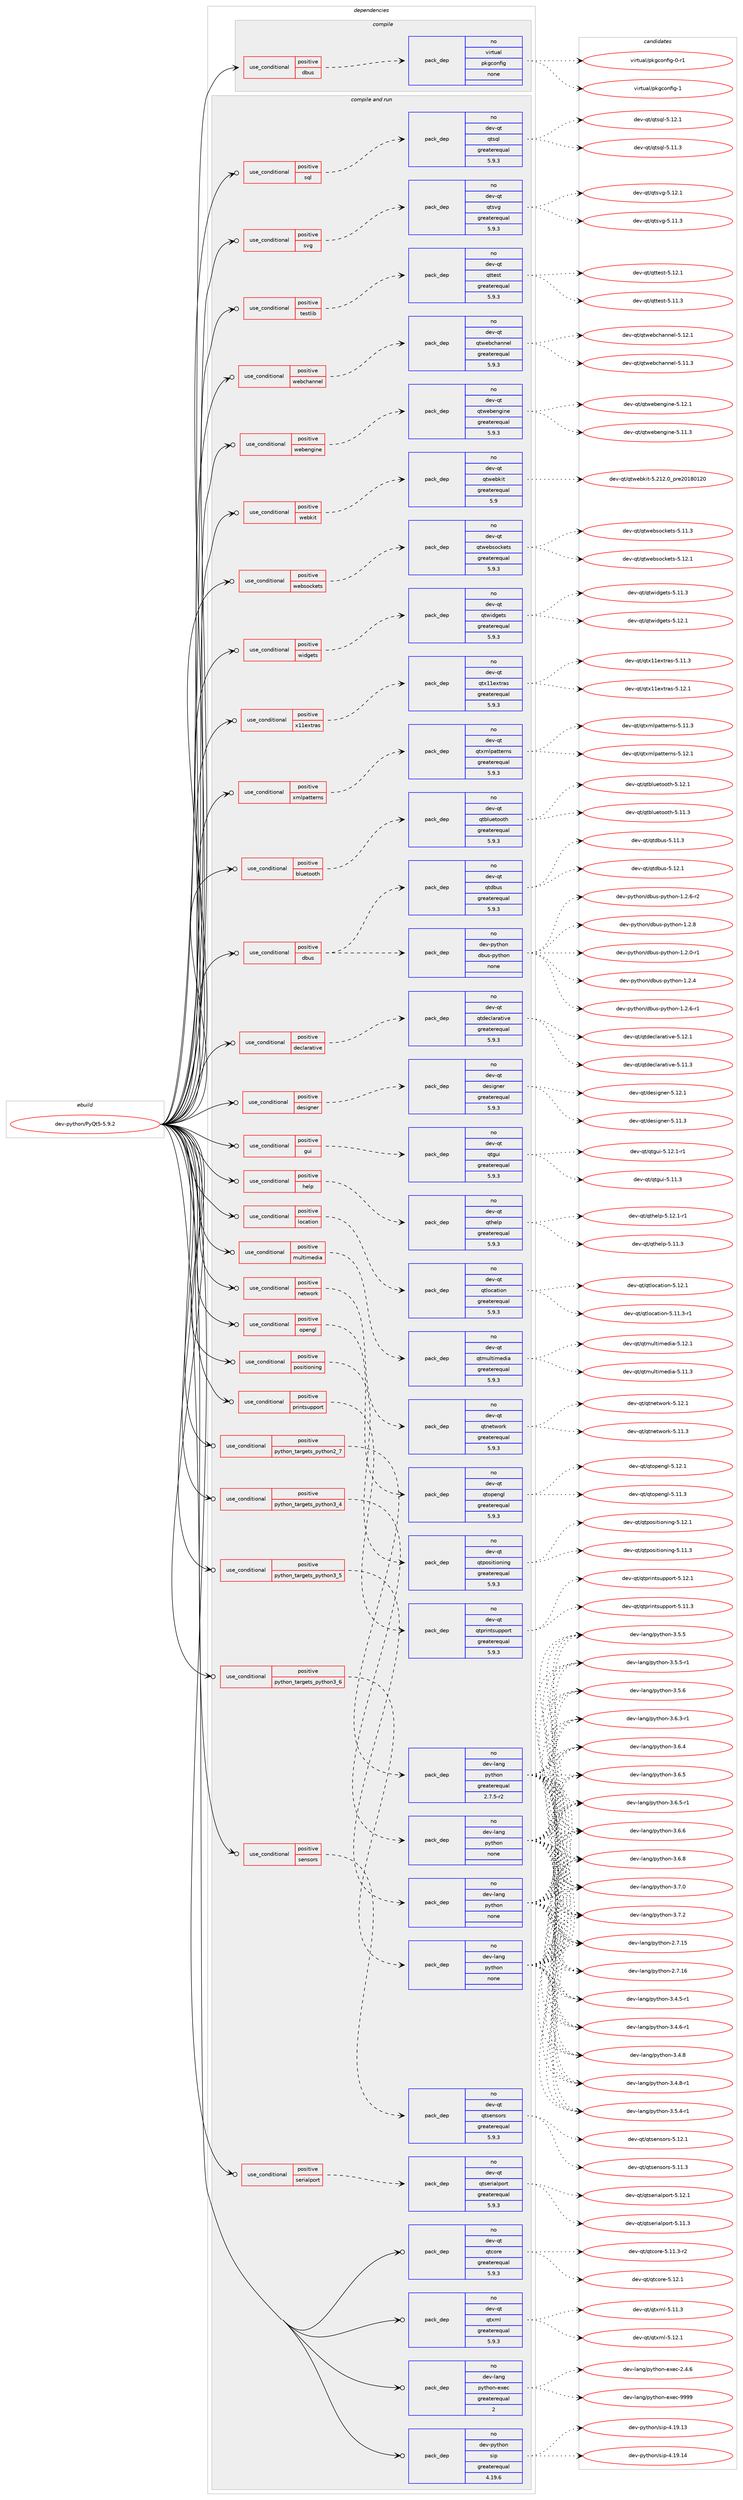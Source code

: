 digraph prolog {

# *************
# Graph options
# *************

newrank=true;
concentrate=true;
compound=true;
graph [rankdir=LR,fontname=Helvetica,fontsize=10,ranksep=1.5];#, ranksep=2.5, nodesep=0.2];
edge  [arrowhead=vee];
node  [fontname=Helvetica,fontsize=10];

# **********
# The ebuild
# **********

subgraph cluster_leftcol {
color=gray;
rank=same;
label=<<i>ebuild</i>>;
id [label="dev-python/PyQt5-5.9.2", color=red, width=4, href="../dev-python/PyQt5-5.9.2.svg"];
}

# ****************
# The dependencies
# ****************

subgraph cluster_midcol {
color=gray;
label=<<i>dependencies</i>>;
subgraph cluster_compile {
fillcolor="#eeeeee";
style=filled;
label=<<i>compile</i>>;
subgraph cond370451 {
dependency1397237 [label=<<TABLE BORDER="0" CELLBORDER="1" CELLSPACING="0" CELLPADDING="4"><TR><TD ROWSPAN="3" CELLPADDING="10">use_conditional</TD></TR><TR><TD>positive</TD></TR><TR><TD>dbus</TD></TR></TABLE>>, shape=none, color=red];
subgraph pack1003562 {
dependency1397238 [label=<<TABLE BORDER="0" CELLBORDER="1" CELLSPACING="0" CELLPADDING="4" WIDTH="220"><TR><TD ROWSPAN="6" CELLPADDING="30">pack_dep</TD></TR><TR><TD WIDTH="110">no</TD></TR><TR><TD>virtual</TD></TR><TR><TD>pkgconfig</TD></TR><TR><TD>none</TD></TR><TR><TD></TD></TR></TABLE>>, shape=none, color=blue];
}
dependency1397237:e -> dependency1397238:w [weight=20,style="dashed",arrowhead="vee"];
}
id:e -> dependency1397237:w [weight=20,style="solid",arrowhead="vee"];
}
subgraph cluster_compileandrun {
fillcolor="#eeeeee";
style=filled;
label=<<i>compile and run</i>>;
subgraph cond370452 {
dependency1397239 [label=<<TABLE BORDER="0" CELLBORDER="1" CELLSPACING="0" CELLPADDING="4"><TR><TD ROWSPAN="3" CELLPADDING="10">use_conditional</TD></TR><TR><TD>positive</TD></TR><TR><TD>bluetooth</TD></TR></TABLE>>, shape=none, color=red];
subgraph pack1003563 {
dependency1397240 [label=<<TABLE BORDER="0" CELLBORDER="1" CELLSPACING="0" CELLPADDING="4" WIDTH="220"><TR><TD ROWSPAN="6" CELLPADDING="30">pack_dep</TD></TR><TR><TD WIDTH="110">no</TD></TR><TR><TD>dev-qt</TD></TR><TR><TD>qtbluetooth</TD></TR><TR><TD>greaterequal</TD></TR><TR><TD>5.9.3</TD></TR></TABLE>>, shape=none, color=blue];
}
dependency1397239:e -> dependency1397240:w [weight=20,style="dashed",arrowhead="vee"];
}
id:e -> dependency1397239:w [weight=20,style="solid",arrowhead="odotvee"];
subgraph cond370453 {
dependency1397241 [label=<<TABLE BORDER="0" CELLBORDER="1" CELLSPACING="0" CELLPADDING="4"><TR><TD ROWSPAN="3" CELLPADDING="10">use_conditional</TD></TR><TR><TD>positive</TD></TR><TR><TD>dbus</TD></TR></TABLE>>, shape=none, color=red];
subgraph pack1003564 {
dependency1397242 [label=<<TABLE BORDER="0" CELLBORDER="1" CELLSPACING="0" CELLPADDING="4" WIDTH="220"><TR><TD ROWSPAN="6" CELLPADDING="30">pack_dep</TD></TR><TR><TD WIDTH="110">no</TD></TR><TR><TD>dev-python</TD></TR><TR><TD>dbus-python</TD></TR><TR><TD>none</TD></TR><TR><TD></TD></TR></TABLE>>, shape=none, color=blue];
}
dependency1397241:e -> dependency1397242:w [weight=20,style="dashed",arrowhead="vee"];
subgraph pack1003565 {
dependency1397243 [label=<<TABLE BORDER="0" CELLBORDER="1" CELLSPACING="0" CELLPADDING="4" WIDTH="220"><TR><TD ROWSPAN="6" CELLPADDING="30">pack_dep</TD></TR><TR><TD WIDTH="110">no</TD></TR><TR><TD>dev-qt</TD></TR><TR><TD>qtdbus</TD></TR><TR><TD>greaterequal</TD></TR><TR><TD>5.9.3</TD></TR></TABLE>>, shape=none, color=blue];
}
dependency1397241:e -> dependency1397243:w [weight=20,style="dashed",arrowhead="vee"];
}
id:e -> dependency1397241:w [weight=20,style="solid",arrowhead="odotvee"];
subgraph cond370454 {
dependency1397244 [label=<<TABLE BORDER="0" CELLBORDER="1" CELLSPACING="0" CELLPADDING="4"><TR><TD ROWSPAN="3" CELLPADDING="10">use_conditional</TD></TR><TR><TD>positive</TD></TR><TR><TD>declarative</TD></TR></TABLE>>, shape=none, color=red];
subgraph pack1003566 {
dependency1397245 [label=<<TABLE BORDER="0" CELLBORDER="1" CELLSPACING="0" CELLPADDING="4" WIDTH="220"><TR><TD ROWSPAN="6" CELLPADDING="30">pack_dep</TD></TR><TR><TD WIDTH="110">no</TD></TR><TR><TD>dev-qt</TD></TR><TR><TD>qtdeclarative</TD></TR><TR><TD>greaterequal</TD></TR><TR><TD>5.9.3</TD></TR></TABLE>>, shape=none, color=blue];
}
dependency1397244:e -> dependency1397245:w [weight=20,style="dashed",arrowhead="vee"];
}
id:e -> dependency1397244:w [weight=20,style="solid",arrowhead="odotvee"];
subgraph cond370455 {
dependency1397246 [label=<<TABLE BORDER="0" CELLBORDER="1" CELLSPACING="0" CELLPADDING="4"><TR><TD ROWSPAN="3" CELLPADDING="10">use_conditional</TD></TR><TR><TD>positive</TD></TR><TR><TD>designer</TD></TR></TABLE>>, shape=none, color=red];
subgraph pack1003567 {
dependency1397247 [label=<<TABLE BORDER="0" CELLBORDER="1" CELLSPACING="0" CELLPADDING="4" WIDTH="220"><TR><TD ROWSPAN="6" CELLPADDING="30">pack_dep</TD></TR><TR><TD WIDTH="110">no</TD></TR><TR><TD>dev-qt</TD></TR><TR><TD>designer</TD></TR><TR><TD>greaterequal</TD></TR><TR><TD>5.9.3</TD></TR></TABLE>>, shape=none, color=blue];
}
dependency1397246:e -> dependency1397247:w [weight=20,style="dashed",arrowhead="vee"];
}
id:e -> dependency1397246:w [weight=20,style="solid",arrowhead="odotvee"];
subgraph cond370456 {
dependency1397248 [label=<<TABLE BORDER="0" CELLBORDER="1" CELLSPACING="0" CELLPADDING="4"><TR><TD ROWSPAN="3" CELLPADDING="10">use_conditional</TD></TR><TR><TD>positive</TD></TR><TR><TD>gui</TD></TR></TABLE>>, shape=none, color=red];
subgraph pack1003568 {
dependency1397249 [label=<<TABLE BORDER="0" CELLBORDER="1" CELLSPACING="0" CELLPADDING="4" WIDTH="220"><TR><TD ROWSPAN="6" CELLPADDING="30">pack_dep</TD></TR><TR><TD WIDTH="110">no</TD></TR><TR><TD>dev-qt</TD></TR><TR><TD>qtgui</TD></TR><TR><TD>greaterequal</TD></TR><TR><TD>5.9.3</TD></TR></TABLE>>, shape=none, color=blue];
}
dependency1397248:e -> dependency1397249:w [weight=20,style="dashed",arrowhead="vee"];
}
id:e -> dependency1397248:w [weight=20,style="solid",arrowhead="odotvee"];
subgraph cond370457 {
dependency1397250 [label=<<TABLE BORDER="0" CELLBORDER="1" CELLSPACING="0" CELLPADDING="4"><TR><TD ROWSPAN="3" CELLPADDING="10">use_conditional</TD></TR><TR><TD>positive</TD></TR><TR><TD>help</TD></TR></TABLE>>, shape=none, color=red];
subgraph pack1003569 {
dependency1397251 [label=<<TABLE BORDER="0" CELLBORDER="1" CELLSPACING="0" CELLPADDING="4" WIDTH="220"><TR><TD ROWSPAN="6" CELLPADDING="30">pack_dep</TD></TR><TR><TD WIDTH="110">no</TD></TR><TR><TD>dev-qt</TD></TR><TR><TD>qthelp</TD></TR><TR><TD>greaterequal</TD></TR><TR><TD>5.9.3</TD></TR></TABLE>>, shape=none, color=blue];
}
dependency1397250:e -> dependency1397251:w [weight=20,style="dashed",arrowhead="vee"];
}
id:e -> dependency1397250:w [weight=20,style="solid",arrowhead="odotvee"];
subgraph cond370458 {
dependency1397252 [label=<<TABLE BORDER="0" CELLBORDER="1" CELLSPACING="0" CELLPADDING="4"><TR><TD ROWSPAN="3" CELLPADDING="10">use_conditional</TD></TR><TR><TD>positive</TD></TR><TR><TD>location</TD></TR></TABLE>>, shape=none, color=red];
subgraph pack1003570 {
dependency1397253 [label=<<TABLE BORDER="0" CELLBORDER="1" CELLSPACING="0" CELLPADDING="4" WIDTH="220"><TR><TD ROWSPAN="6" CELLPADDING="30">pack_dep</TD></TR><TR><TD WIDTH="110">no</TD></TR><TR><TD>dev-qt</TD></TR><TR><TD>qtlocation</TD></TR><TR><TD>greaterequal</TD></TR><TR><TD>5.9.3</TD></TR></TABLE>>, shape=none, color=blue];
}
dependency1397252:e -> dependency1397253:w [weight=20,style="dashed",arrowhead="vee"];
}
id:e -> dependency1397252:w [weight=20,style="solid",arrowhead="odotvee"];
subgraph cond370459 {
dependency1397254 [label=<<TABLE BORDER="0" CELLBORDER="1" CELLSPACING="0" CELLPADDING="4"><TR><TD ROWSPAN="3" CELLPADDING="10">use_conditional</TD></TR><TR><TD>positive</TD></TR><TR><TD>multimedia</TD></TR></TABLE>>, shape=none, color=red];
subgraph pack1003571 {
dependency1397255 [label=<<TABLE BORDER="0" CELLBORDER="1" CELLSPACING="0" CELLPADDING="4" WIDTH="220"><TR><TD ROWSPAN="6" CELLPADDING="30">pack_dep</TD></TR><TR><TD WIDTH="110">no</TD></TR><TR><TD>dev-qt</TD></TR><TR><TD>qtmultimedia</TD></TR><TR><TD>greaterequal</TD></TR><TR><TD>5.9.3</TD></TR></TABLE>>, shape=none, color=blue];
}
dependency1397254:e -> dependency1397255:w [weight=20,style="dashed",arrowhead="vee"];
}
id:e -> dependency1397254:w [weight=20,style="solid",arrowhead="odotvee"];
subgraph cond370460 {
dependency1397256 [label=<<TABLE BORDER="0" CELLBORDER="1" CELLSPACING="0" CELLPADDING="4"><TR><TD ROWSPAN="3" CELLPADDING="10">use_conditional</TD></TR><TR><TD>positive</TD></TR><TR><TD>network</TD></TR></TABLE>>, shape=none, color=red];
subgraph pack1003572 {
dependency1397257 [label=<<TABLE BORDER="0" CELLBORDER="1" CELLSPACING="0" CELLPADDING="4" WIDTH="220"><TR><TD ROWSPAN="6" CELLPADDING="30">pack_dep</TD></TR><TR><TD WIDTH="110">no</TD></TR><TR><TD>dev-qt</TD></TR><TR><TD>qtnetwork</TD></TR><TR><TD>greaterequal</TD></TR><TR><TD>5.9.3</TD></TR></TABLE>>, shape=none, color=blue];
}
dependency1397256:e -> dependency1397257:w [weight=20,style="dashed",arrowhead="vee"];
}
id:e -> dependency1397256:w [weight=20,style="solid",arrowhead="odotvee"];
subgraph cond370461 {
dependency1397258 [label=<<TABLE BORDER="0" CELLBORDER="1" CELLSPACING="0" CELLPADDING="4"><TR><TD ROWSPAN="3" CELLPADDING="10">use_conditional</TD></TR><TR><TD>positive</TD></TR><TR><TD>opengl</TD></TR></TABLE>>, shape=none, color=red];
subgraph pack1003573 {
dependency1397259 [label=<<TABLE BORDER="0" CELLBORDER="1" CELLSPACING="0" CELLPADDING="4" WIDTH="220"><TR><TD ROWSPAN="6" CELLPADDING="30">pack_dep</TD></TR><TR><TD WIDTH="110">no</TD></TR><TR><TD>dev-qt</TD></TR><TR><TD>qtopengl</TD></TR><TR><TD>greaterequal</TD></TR><TR><TD>5.9.3</TD></TR></TABLE>>, shape=none, color=blue];
}
dependency1397258:e -> dependency1397259:w [weight=20,style="dashed",arrowhead="vee"];
}
id:e -> dependency1397258:w [weight=20,style="solid",arrowhead="odotvee"];
subgraph cond370462 {
dependency1397260 [label=<<TABLE BORDER="0" CELLBORDER="1" CELLSPACING="0" CELLPADDING="4"><TR><TD ROWSPAN="3" CELLPADDING="10">use_conditional</TD></TR><TR><TD>positive</TD></TR><TR><TD>positioning</TD></TR></TABLE>>, shape=none, color=red];
subgraph pack1003574 {
dependency1397261 [label=<<TABLE BORDER="0" CELLBORDER="1" CELLSPACING="0" CELLPADDING="4" WIDTH="220"><TR><TD ROWSPAN="6" CELLPADDING="30">pack_dep</TD></TR><TR><TD WIDTH="110">no</TD></TR><TR><TD>dev-qt</TD></TR><TR><TD>qtpositioning</TD></TR><TR><TD>greaterequal</TD></TR><TR><TD>5.9.3</TD></TR></TABLE>>, shape=none, color=blue];
}
dependency1397260:e -> dependency1397261:w [weight=20,style="dashed",arrowhead="vee"];
}
id:e -> dependency1397260:w [weight=20,style="solid",arrowhead="odotvee"];
subgraph cond370463 {
dependency1397262 [label=<<TABLE BORDER="0" CELLBORDER="1" CELLSPACING="0" CELLPADDING="4"><TR><TD ROWSPAN="3" CELLPADDING="10">use_conditional</TD></TR><TR><TD>positive</TD></TR><TR><TD>printsupport</TD></TR></TABLE>>, shape=none, color=red];
subgraph pack1003575 {
dependency1397263 [label=<<TABLE BORDER="0" CELLBORDER="1" CELLSPACING="0" CELLPADDING="4" WIDTH="220"><TR><TD ROWSPAN="6" CELLPADDING="30">pack_dep</TD></TR><TR><TD WIDTH="110">no</TD></TR><TR><TD>dev-qt</TD></TR><TR><TD>qtprintsupport</TD></TR><TR><TD>greaterequal</TD></TR><TR><TD>5.9.3</TD></TR></TABLE>>, shape=none, color=blue];
}
dependency1397262:e -> dependency1397263:w [weight=20,style="dashed",arrowhead="vee"];
}
id:e -> dependency1397262:w [weight=20,style="solid",arrowhead="odotvee"];
subgraph cond370464 {
dependency1397264 [label=<<TABLE BORDER="0" CELLBORDER="1" CELLSPACING="0" CELLPADDING="4"><TR><TD ROWSPAN="3" CELLPADDING="10">use_conditional</TD></TR><TR><TD>positive</TD></TR><TR><TD>python_targets_python2_7</TD></TR></TABLE>>, shape=none, color=red];
subgraph pack1003576 {
dependency1397265 [label=<<TABLE BORDER="0" CELLBORDER="1" CELLSPACING="0" CELLPADDING="4" WIDTH="220"><TR><TD ROWSPAN="6" CELLPADDING="30">pack_dep</TD></TR><TR><TD WIDTH="110">no</TD></TR><TR><TD>dev-lang</TD></TR><TR><TD>python</TD></TR><TR><TD>greaterequal</TD></TR><TR><TD>2.7.5-r2</TD></TR></TABLE>>, shape=none, color=blue];
}
dependency1397264:e -> dependency1397265:w [weight=20,style="dashed",arrowhead="vee"];
}
id:e -> dependency1397264:w [weight=20,style="solid",arrowhead="odotvee"];
subgraph cond370465 {
dependency1397266 [label=<<TABLE BORDER="0" CELLBORDER="1" CELLSPACING="0" CELLPADDING="4"><TR><TD ROWSPAN="3" CELLPADDING="10">use_conditional</TD></TR><TR><TD>positive</TD></TR><TR><TD>python_targets_python3_4</TD></TR></TABLE>>, shape=none, color=red];
subgraph pack1003577 {
dependency1397267 [label=<<TABLE BORDER="0" CELLBORDER="1" CELLSPACING="0" CELLPADDING="4" WIDTH="220"><TR><TD ROWSPAN="6" CELLPADDING="30">pack_dep</TD></TR><TR><TD WIDTH="110">no</TD></TR><TR><TD>dev-lang</TD></TR><TR><TD>python</TD></TR><TR><TD>none</TD></TR><TR><TD></TD></TR></TABLE>>, shape=none, color=blue];
}
dependency1397266:e -> dependency1397267:w [weight=20,style="dashed",arrowhead="vee"];
}
id:e -> dependency1397266:w [weight=20,style="solid",arrowhead="odotvee"];
subgraph cond370466 {
dependency1397268 [label=<<TABLE BORDER="0" CELLBORDER="1" CELLSPACING="0" CELLPADDING="4"><TR><TD ROWSPAN="3" CELLPADDING="10">use_conditional</TD></TR><TR><TD>positive</TD></TR><TR><TD>python_targets_python3_5</TD></TR></TABLE>>, shape=none, color=red];
subgraph pack1003578 {
dependency1397269 [label=<<TABLE BORDER="0" CELLBORDER="1" CELLSPACING="0" CELLPADDING="4" WIDTH="220"><TR><TD ROWSPAN="6" CELLPADDING="30">pack_dep</TD></TR><TR><TD WIDTH="110">no</TD></TR><TR><TD>dev-lang</TD></TR><TR><TD>python</TD></TR><TR><TD>none</TD></TR><TR><TD></TD></TR></TABLE>>, shape=none, color=blue];
}
dependency1397268:e -> dependency1397269:w [weight=20,style="dashed",arrowhead="vee"];
}
id:e -> dependency1397268:w [weight=20,style="solid",arrowhead="odotvee"];
subgraph cond370467 {
dependency1397270 [label=<<TABLE BORDER="0" CELLBORDER="1" CELLSPACING="0" CELLPADDING="4"><TR><TD ROWSPAN="3" CELLPADDING="10">use_conditional</TD></TR><TR><TD>positive</TD></TR><TR><TD>python_targets_python3_6</TD></TR></TABLE>>, shape=none, color=red];
subgraph pack1003579 {
dependency1397271 [label=<<TABLE BORDER="0" CELLBORDER="1" CELLSPACING="0" CELLPADDING="4" WIDTH="220"><TR><TD ROWSPAN="6" CELLPADDING="30">pack_dep</TD></TR><TR><TD WIDTH="110">no</TD></TR><TR><TD>dev-lang</TD></TR><TR><TD>python</TD></TR><TR><TD>none</TD></TR><TR><TD></TD></TR></TABLE>>, shape=none, color=blue];
}
dependency1397270:e -> dependency1397271:w [weight=20,style="dashed",arrowhead="vee"];
}
id:e -> dependency1397270:w [weight=20,style="solid",arrowhead="odotvee"];
subgraph cond370468 {
dependency1397272 [label=<<TABLE BORDER="0" CELLBORDER="1" CELLSPACING="0" CELLPADDING="4"><TR><TD ROWSPAN="3" CELLPADDING="10">use_conditional</TD></TR><TR><TD>positive</TD></TR><TR><TD>sensors</TD></TR></TABLE>>, shape=none, color=red];
subgraph pack1003580 {
dependency1397273 [label=<<TABLE BORDER="0" CELLBORDER="1" CELLSPACING="0" CELLPADDING="4" WIDTH="220"><TR><TD ROWSPAN="6" CELLPADDING="30">pack_dep</TD></TR><TR><TD WIDTH="110">no</TD></TR><TR><TD>dev-qt</TD></TR><TR><TD>qtsensors</TD></TR><TR><TD>greaterequal</TD></TR><TR><TD>5.9.3</TD></TR></TABLE>>, shape=none, color=blue];
}
dependency1397272:e -> dependency1397273:w [weight=20,style="dashed",arrowhead="vee"];
}
id:e -> dependency1397272:w [weight=20,style="solid",arrowhead="odotvee"];
subgraph cond370469 {
dependency1397274 [label=<<TABLE BORDER="0" CELLBORDER="1" CELLSPACING="0" CELLPADDING="4"><TR><TD ROWSPAN="3" CELLPADDING="10">use_conditional</TD></TR><TR><TD>positive</TD></TR><TR><TD>serialport</TD></TR></TABLE>>, shape=none, color=red];
subgraph pack1003581 {
dependency1397275 [label=<<TABLE BORDER="0" CELLBORDER="1" CELLSPACING="0" CELLPADDING="4" WIDTH="220"><TR><TD ROWSPAN="6" CELLPADDING="30">pack_dep</TD></TR><TR><TD WIDTH="110">no</TD></TR><TR><TD>dev-qt</TD></TR><TR><TD>qtserialport</TD></TR><TR><TD>greaterequal</TD></TR><TR><TD>5.9.3</TD></TR></TABLE>>, shape=none, color=blue];
}
dependency1397274:e -> dependency1397275:w [weight=20,style="dashed",arrowhead="vee"];
}
id:e -> dependency1397274:w [weight=20,style="solid",arrowhead="odotvee"];
subgraph cond370470 {
dependency1397276 [label=<<TABLE BORDER="0" CELLBORDER="1" CELLSPACING="0" CELLPADDING="4"><TR><TD ROWSPAN="3" CELLPADDING="10">use_conditional</TD></TR><TR><TD>positive</TD></TR><TR><TD>sql</TD></TR></TABLE>>, shape=none, color=red];
subgraph pack1003582 {
dependency1397277 [label=<<TABLE BORDER="0" CELLBORDER="1" CELLSPACING="0" CELLPADDING="4" WIDTH="220"><TR><TD ROWSPAN="6" CELLPADDING="30">pack_dep</TD></TR><TR><TD WIDTH="110">no</TD></TR><TR><TD>dev-qt</TD></TR><TR><TD>qtsql</TD></TR><TR><TD>greaterequal</TD></TR><TR><TD>5.9.3</TD></TR></TABLE>>, shape=none, color=blue];
}
dependency1397276:e -> dependency1397277:w [weight=20,style="dashed",arrowhead="vee"];
}
id:e -> dependency1397276:w [weight=20,style="solid",arrowhead="odotvee"];
subgraph cond370471 {
dependency1397278 [label=<<TABLE BORDER="0" CELLBORDER="1" CELLSPACING="0" CELLPADDING="4"><TR><TD ROWSPAN="3" CELLPADDING="10">use_conditional</TD></TR><TR><TD>positive</TD></TR><TR><TD>svg</TD></TR></TABLE>>, shape=none, color=red];
subgraph pack1003583 {
dependency1397279 [label=<<TABLE BORDER="0" CELLBORDER="1" CELLSPACING="0" CELLPADDING="4" WIDTH="220"><TR><TD ROWSPAN="6" CELLPADDING="30">pack_dep</TD></TR><TR><TD WIDTH="110">no</TD></TR><TR><TD>dev-qt</TD></TR><TR><TD>qtsvg</TD></TR><TR><TD>greaterequal</TD></TR><TR><TD>5.9.3</TD></TR></TABLE>>, shape=none, color=blue];
}
dependency1397278:e -> dependency1397279:w [weight=20,style="dashed",arrowhead="vee"];
}
id:e -> dependency1397278:w [weight=20,style="solid",arrowhead="odotvee"];
subgraph cond370472 {
dependency1397280 [label=<<TABLE BORDER="0" CELLBORDER="1" CELLSPACING="0" CELLPADDING="4"><TR><TD ROWSPAN="3" CELLPADDING="10">use_conditional</TD></TR><TR><TD>positive</TD></TR><TR><TD>testlib</TD></TR></TABLE>>, shape=none, color=red];
subgraph pack1003584 {
dependency1397281 [label=<<TABLE BORDER="0" CELLBORDER="1" CELLSPACING="0" CELLPADDING="4" WIDTH="220"><TR><TD ROWSPAN="6" CELLPADDING="30">pack_dep</TD></TR><TR><TD WIDTH="110">no</TD></TR><TR><TD>dev-qt</TD></TR><TR><TD>qttest</TD></TR><TR><TD>greaterequal</TD></TR><TR><TD>5.9.3</TD></TR></TABLE>>, shape=none, color=blue];
}
dependency1397280:e -> dependency1397281:w [weight=20,style="dashed",arrowhead="vee"];
}
id:e -> dependency1397280:w [weight=20,style="solid",arrowhead="odotvee"];
subgraph cond370473 {
dependency1397282 [label=<<TABLE BORDER="0" CELLBORDER="1" CELLSPACING="0" CELLPADDING="4"><TR><TD ROWSPAN="3" CELLPADDING="10">use_conditional</TD></TR><TR><TD>positive</TD></TR><TR><TD>webchannel</TD></TR></TABLE>>, shape=none, color=red];
subgraph pack1003585 {
dependency1397283 [label=<<TABLE BORDER="0" CELLBORDER="1" CELLSPACING="0" CELLPADDING="4" WIDTH="220"><TR><TD ROWSPAN="6" CELLPADDING="30">pack_dep</TD></TR><TR><TD WIDTH="110">no</TD></TR><TR><TD>dev-qt</TD></TR><TR><TD>qtwebchannel</TD></TR><TR><TD>greaterequal</TD></TR><TR><TD>5.9.3</TD></TR></TABLE>>, shape=none, color=blue];
}
dependency1397282:e -> dependency1397283:w [weight=20,style="dashed",arrowhead="vee"];
}
id:e -> dependency1397282:w [weight=20,style="solid",arrowhead="odotvee"];
subgraph cond370474 {
dependency1397284 [label=<<TABLE BORDER="0" CELLBORDER="1" CELLSPACING="0" CELLPADDING="4"><TR><TD ROWSPAN="3" CELLPADDING="10">use_conditional</TD></TR><TR><TD>positive</TD></TR><TR><TD>webengine</TD></TR></TABLE>>, shape=none, color=red];
subgraph pack1003586 {
dependency1397285 [label=<<TABLE BORDER="0" CELLBORDER="1" CELLSPACING="0" CELLPADDING="4" WIDTH="220"><TR><TD ROWSPAN="6" CELLPADDING="30">pack_dep</TD></TR><TR><TD WIDTH="110">no</TD></TR><TR><TD>dev-qt</TD></TR><TR><TD>qtwebengine</TD></TR><TR><TD>greaterequal</TD></TR><TR><TD>5.9.3</TD></TR></TABLE>>, shape=none, color=blue];
}
dependency1397284:e -> dependency1397285:w [weight=20,style="dashed",arrowhead="vee"];
}
id:e -> dependency1397284:w [weight=20,style="solid",arrowhead="odotvee"];
subgraph cond370475 {
dependency1397286 [label=<<TABLE BORDER="0" CELLBORDER="1" CELLSPACING="0" CELLPADDING="4"><TR><TD ROWSPAN="3" CELLPADDING="10">use_conditional</TD></TR><TR><TD>positive</TD></TR><TR><TD>webkit</TD></TR></TABLE>>, shape=none, color=red];
subgraph pack1003587 {
dependency1397287 [label=<<TABLE BORDER="0" CELLBORDER="1" CELLSPACING="0" CELLPADDING="4" WIDTH="220"><TR><TD ROWSPAN="6" CELLPADDING="30">pack_dep</TD></TR><TR><TD WIDTH="110">no</TD></TR><TR><TD>dev-qt</TD></TR><TR><TD>qtwebkit</TD></TR><TR><TD>greaterequal</TD></TR><TR><TD>5.9</TD></TR></TABLE>>, shape=none, color=blue];
}
dependency1397286:e -> dependency1397287:w [weight=20,style="dashed",arrowhead="vee"];
}
id:e -> dependency1397286:w [weight=20,style="solid",arrowhead="odotvee"];
subgraph cond370476 {
dependency1397288 [label=<<TABLE BORDER="0" CELLBORDER="1" CELLSPACING="0" CELLPADDING="4"><TR><TD ROWSPAN="3" CELLPADDING="10">use_conditional</TD></TR><TR><TD>positive</TD></TR><TR><TD>websockets</TD></TR></TABLE>>, shape=none, color=red];
subgraph pack1003588 {
dependency1397289 [label=<<TABLE BORDER="0" CELLBORDER="1" CELLSPACING="0" CELLPADDING="4" WIDTH="220"><TR><TD ROWSPAN="6" CELLPADDING="30">pack_dep</TD></TR><TR><TD WIDTH="110">no</TD></TR><TR><TD>dev-qt</TD></TR><TR><TD>qtwebsockets</TD></TR><TR><TD>greaterequal</TD></TR><TR><TD>5.9.3</TD></TR></TABLE>>, shape=none, color=blue];
}
dependency1397288:e -> dependency1397289:w [weight=20,style="dashed",arrowhead="vee"];
}
id:e -> dependency1397288:w [weight=20,style="solid",arrowhead="odotvee"];
subgraph cond370477 {
dependency1397290 [label=<<TABLE BORDER="0" CELLBORDER="1" CELLSPACING="0" CELLPADDING="4"><TR><TD ROWSPAN="3" CELLPADDING="10">use_conditional</TD></TR><TR><TD>positive</TD></TR><TR><TD>widgets</TD></TR></TABLE>>, shape=none, color=red];
subgraph pack1003589 {
dependency1397291 [label=<<TABLE BORDER="0" CELLBORDER="1" CELLSPACING="0" CELLPADDING="4" WIDTH="220"><TR><TD ROWSPAN="6" CELLPADDING="30">pack_dep</TD></TR><TR><TD WIDTH="110">no</TD></TR><TR><TD>dev-qt</TD></TR><TR><TD>qtwidgets</TD></TR><TR><TD>greaterequal</TD></TR><TR><TD>5.9.3</TD></TR></TABLE>>, shape=none, color=blue];
}
dependency1397290:e -> dependency1397291:w [weight=20,style="dashed",arrowhead="vee"];
}
id:e -> dependency1397290:w [weight=20,style="solid",arrowhead="odotvee"];
subgraph cond370478 {
dependency1397292 [label=<<TABLE BORDER="0" CELLBORDER="1" CELLSPACING="0" CELLPADDING="4"><TR><TD ROWSPAN="3" CELLPADDING="10">use_conditional</TD></TR><TR><TD>positive</TD></TR><TR><TD>x11extras</TD></TR></TABLE>>, shape=none, color=red];
subgraph pack1003590 {
dependency1397293 [label=<<TABLE BORDER="0" CELLBORDER="1" CELLSPACING="0" CELLPADDING="4" WIDTH="220"><TR><TD ROWSPAN="6" CELLPADDING="30">pack_dep</TD></TR><TR><TD WIDTH="110">no</TD></TR><TR><TD>dev-qt</TD></TR><TR><TD>qtx11extras</TD></TR><TR><TD>greaterequal</TD></TR><TR><TD>5.9.3</TD></TR></TABLE>>, shape=none, color=blue];
}
dependency1397292:e -> dependency1397293:w [weight=20,style="dashed",arrowhead="vee"];
}
id:e -> dependency1397292:w [weight=20,style="solid",arrowhead="odotvee"];
subgraph cond370479 {
dependency1397294 [label=<<TABLE BORDER="0" CELLBORDER="1" CELLSPACING="0" CELLPADDING="4"><TR><TD ROWSPAN="3" CELLPADDING="10">use_conditional</TD></TR><TR><TD>positive</TD></TR><TR><TD>xmlpatterns</TD></TR></TABLE>>, shape=none, color=red];
subgraph pack1003591 {
dependency1397295 [label=<<TABLE BORDER="0" CELLBORDER="1" CELLSPACING="0" CELLPADDING="4" WIDTH="220"><TR><TD ROWSPAN="6" CELLPADDING="30">pack_dep</TD></TR><TR><TD WIDTH="110">no</TD></TR><TR><TD>dev-qt</TD></TR><TR><TD>qtxmlpatterns</TD></TR><TR><TD>greaterequal</TD></TR><TR><TD>5.9.3</TD></TR></TABLE>>, shape=none, color=blue];
}
dependency1397294:e -> dependency1397295:w [weight=20,style="dashed",arrowhead="vee"];
}
id:e -> dependency1397294:w [weight=20,style="solid",arrowhead="odotvee"];
subgraph pack1003592 {
dependency1397296 [label=<<TABLE BORDER="0" CELLBORDER="1" CELLSPACING="0" CELLPADDING="4" WIDTH="220"><TR><TD ROWSPAN="6" CELLPADDING="30">pack_dep</TD></TR><TR><TD WIDTH="110">no</TD></TR><TR><TD>dev-lang</TD></TR><TR><TD>python-exec</TD></TR><TR><TD>greaterequal</TD></TR><TR><TD>2</TD></TR></TABLE>>, shape=none, color=blue];
}
id:e -> dependency1397296:w [weight=20,style="solid",arrowhead="odotvee"];
subgraph pack1003593 {
dependency1397297 [label=<<TABLE BORDER="0" CELLBORDER="1" CELLSPACING="0" CELLPADDING="4" WIDTH="220"><TR><TD ROWSPAN="6" CELLPADDING="30">pack_dep</TD></TR><TR><TD WIDTH="110">no</TD></TR><TR><TD>dev-python</TD></TR><TR><TD>sip</TD></TR><TR><TD>greaterequal</TD></TR><TR><TD>4.19.6</TD></TR></TABLE>>, shape=none, color=blue];
}
id:e -> dependency1397297:w [weight=20,style="solid",arrowhead="odotvee"];
subgraph pack1003594 {
dependency1397298 [label=<<TABLE BORDER="0" CELLBORDER="1" CELLSPACING="0" CELLPADDING="4" WIDTH="220"><TR><TD ROWSPAN="6" CELLPADDING="30">pack_dep</TD></TR><TR><TD WIDTH="110">no</TD></TR><TR><TD>dev-qt</TD></TR><TR><TD>qtcore</TD></TR><TR><TD>greaterequal</TD></TR><TR><TD>5.9.3</TD></TR></TABLE>>, shape=none, color=blue];
}
id:e -> dependency1397298:w [weight=20,style="solid",arrowhead="odotvee"];
subgraph pack1003595 {
dependency1397299 [label=<<TABLE BORDER="0" CELLBORDER="1" CELLSPACING="0" CELLPADDING="4" WIDTH="220"><TR><TD ROWSPAN="6" CELLPADDING="30">pack_dep</TD></TR><TR><TD WIDTH="110">no</TD></TR><TR><TD>dev-qt</TD></TR><TR><TD>qtxml</TD></TR><TR><TD>greaterequal</TD></TR><TR><TD>5.9.3</TD></TR></TABLE>>, shape=none, color=blue];
}
id:e -> dependency1397299:w [weight=20,style="solid",arrowhead="odotvee"];
}
subgraph cluster_run {
fillcolor="#eeeeee";
style=filled;
label=<<i>run</i>>;
}
}

# **************
# The candidates
# **************

subgraph cluster_choices {
rank=same;
color=gray;
label=<<i>candidates</i>>;

subgraph choice1003562 {
color=black;
nodesep=1;
choice11810511411611797108471121071039911111010210510345484511449 [label="virtual/pkgconfig-0-r1", color=red, width=4,href="../virtual/pkgconfig-0-r1.svg"];
choice1181051141161179710847112107103991111101021051034549 [label="virtual/pkgconfig-1", color=red, width=4,href="../virtual/pkgconfig-1.svg"];
dependency1397238:e -> choice11810511411611797108471121071039911111010210510345484511449:w [style=dotted,weight="100"];
dependency1397238:e -> choice1181051141161179710847112107103991111101021051034549:w [style=dotted,weight="100"];
}
subgraph choice1003563 {
color=black;
nodesep=1;
choice10010111845113116471131169810811710111611111111610445534649494651 [label="dev-qt/qtbluetooth-5.11.3", color=red, width=4,href="../dev-qt/qtbluetooth-5.11.3.svg"];
choice10010111845113116471131169810811710111611111111610445534649504649 [label="dev-qt/qtbluetooth-5.12.1", color=red, width=4,href="../dev-qt/qtbluetooth-5.12.1.svg"];
dependency1397240:e -> choice10010111845113116471131169810811710111611111111610445534649494651:w [style=dotted,weight="100"];
dependency1397240:e -> choice10010111845113116471131169810811710111611111111610445534649504649:w [style=dotted,weight="100"];
}
subgraph choice1003564 {
color=black;
nodesep=1;
choice100101118451121211161041111104710098117115451121211161041111104549465046484511449 [label="dev-python/dbus-python-1.2.0-r1", color=red, width=4,href="../dev-python/dbus-python-1.2.0-r1.svg"];
choice10010111845112121116104111110471009811711545112121116104111110454946504652 [label="dev-python/dbus-python-1.2.4", color=red, width=4,href="../dev-python/dbus-python-1.2.4.svg"];
choice100101118451121211161041111104710098117115451121211161041111104549465046544511449 [label="dev-python/dbus-python-1.2.6-r1", color=red, width=4,href="../dev-python/dbus-python-1.2.6-r1.svg"];
choice100101118451121211161041111104710098117115451121211161041111104549465046544511450 [label="dev-python/dbus-python-1.2.6-r2", color=red, width=4,href="../dev-python/dbus-python-1.2.6-r2.svg"];
choice10010111845112121116104111110471009811711545112121116104111110454946504656 [label="dev-python/dbus-python-1.2.8", color=red, width=4,href="../dev-python/dbus-python-1.2.8.svg"];
dependency1397242:e -> choice100101118451121211161041111104710098117115451121211161041111104549465046484511449:w [style=dotted,weight="100"];
dependency1397242:e -> choice10010111845112121116104111110471009811711545112121116104111110454946504652:w [style=dotted,weight="100"];
dependency1397242:e -> choice100101118451121211161041111104710098117115451121211161041111104549465046544511449:w [style=dotted,weight="100"];
dependency1397242:e -> choice100101118451121211161041111104710098117115451121211161041111104549465046544511450:w [style=dotted,weight="100"];
dependency1397242:e -> choice10010111845112121116104111110471009811711545112121116104111110454946504656:w [style=dotted,weight="100"];
}
subgraph choice1003565 {
color=black;
nodesep=1;
choice10010111845113116471131161009811711545534649494651 [label="dev-qt/qtdbus-5.11.3", color=red, width=4,href="../dev-qt/qtdbus-5.11.3.svg"];
choice10010111845113116471131161009811711545534649504649 [label="dev-qt/qtdbus-5.12.1", color=red, width=4,href="../dev-qt/qtdbus-5.12.1.svg"];
dependency1397243:e -> choice10010111845113116471131161009811711545534649494651:w [style=dotted,weight="100"];
dependency1397243:e -> choice10010111845113116471131161009811711545534649504649:w [style=dotted,weight="100"];
}
subgraph choice1003566 {
color=black;
nodesep=1;
choice100101118451131164711311610010199108971149711610511810145534649494651 [label="dev-qt/qtdeclarative-5.11.3", color=red, width=4,href="../dev-qt/qtdeclarative-5.11.3.svg"];
choice100101118451131164711311610010199108971149711610511810145534649504649 [label="dev-qt/qtdeclarative-5.12.1", color=red, width=4,href="../dev-qt/qtdeclarative-5.12.1.svg"];
dependency1397245:e -> choice100101118451131164711311610010199108971149711610511810145534649494651:w [style=dotted,weight="100"];
dependency1397245:e -> choice100101118451131164711311610010199108971149711610511810145534649504649:w [style=dotted,weight="100"];
}
subgraph choice1003567 {
color=black;
nodesep=1;
choice100101118451131164710010111510510311010111445534649494651 [label="dev-qt/designer-5.11.3", color=red, width=4,href="../dev-qt/designer-5.11.3.svg"];
choice100101118451131164710010111510510311010111445534649504649 [label="dev-qt/designer-5.12.1", color=red, width=4,href="../dev-qt/designer-5.12.1.svg"];
dependency1397247:e -> choice100101118451131164710010111510510311010111445534649494651:w [style=dotted,weight="100"];
dependency1397247:e -> choice100101118451131164710010111510510311010111445534649504649:w [style=dotted,weight="100"];
}
subgraph choice1003568 {
color=black;
nodesep=1;
choice100101118451131164711311610311710545534649494651 [label="dev-qt/qtgui-5.11.3", color=red, width=4,href="../dev-qt/qtgui-5.11.3.svg"];
choice1001011184511311647113116103117105455346495046494511449 [label="dev-qt/qtgui-5.12.1-r1", color=red, width=4,href="../dev-qt/qtgui-5.12.1-r1.svg"];
dependency1397249:e -> choice100101118451131164711311610311710545534649494651:w [style=dotted,weight="100"];
dependency1397249:e -> choice1001011184511311647113116103117105455346495046494511449:w [style=dotted,weight="100"];
}
subgraph choice1003569 {
color=black;
nodesep=1;
choice100101118451131164711311610410110811245534649494651 [label="dev-qt/qthelp-5.11.3", color=red, width=4,href="../dev-qt/qthelp-5.11.3.svg"];
choice1001011184511311647113116104101108112455346495046494511449 [label="dev-qt/qthelp-5.12.1-r1", color=red, width=4,href="../dev-qt/qthelp-5.12.1-r1.svg"];
dependency1397251:e -> choice100101118451131164711311610410110811245534649494651:w [style=dotted,weight="100"];
dependency1397251:e -> choice1001011184511311647113116104101108112455346495046494511449:w [style=dotted,weight="100"];
}
subgraph choice1003570 {
color=black;
nodesep=1;
choice10010111845113116471131161081119997116105111110455346494946514511449 [label="dev-qt/qtlocation-5.11.3-r1", color=red, width=4,href="../dev-qt/qtlocation-5.11.3-r1.svg"];
choice1001011184511311647113116108111999711610511111045534649504649 [label="dev-qt/qtlocation-5.12.1", color=red, width=4,href="../dev-qt/qtlocation-5.12.1.svg"];
dependency1397253:e -> choice10010111845113116471131161081119997116105111110455346494946514511449:w [style=dotted,weight="100"];
dependency1397253:e -> choice1001011184511311647113116108111999711610511111045534649504649:w [style=dotted,weight="100"];
}
subgraph choice1003571 {
color=black;
nodesep=1;
choice10010111845113116471131161091171081161051091011001059745534649494651 [label="dev-qt/qtmultimedia-5.11.3", color=red, width=4,href="../dev-qt/qtmultimedia-5.11.3.svg"];
choice10010111845113116471131161091171081161051091011001059745534649504649 [label="dev-qt/qtmultimedia-5.12.1", color=red, width=4,href="../dev-qt/qtmultimedia-5.12.1.svg"];
dependency1397255:e -> choice10010111845113116471131161091171081161051091011001059745534649494651:w [style=dotted,weight="100"];
dependency1397255:e -> choice10010111845113116471131161091171081161051091011001059745534649504649:w [style=dotted,weight="100"];
}
subgraph choice1003572 {
color=black;
nodesep=1;
choice100101118451131164711311611010111611911111410745534649494651 [label="dev-qt/qtnetwork-5.11.3", color=red, width=4,href="../dev-qt/qtnetwork-5.11.3.svg"];
choice100101118451131164711311611010111611911111410745534649504649 [label="dev-qt/qtnetwork-5.12.1", color=red, width=4,href="../dev-qt/qtnetwork-5.12.1.svg"];
dependency1397257:e -> choice100101118451131164711311611010111611911111410745534649494651:w [style=dotted,weight="100"];
dependency1397257:e -> choice100101118451131164711311611010111611911111410745534649504649:w [style=dotted,weight="100"];
}
subgraph choice1003573 {
color=black;
nodesep=1;
choice100101118451131164711311611111210111010310845534649494651 [label="dev-qt/qtopengl-5.11.3", color=red, width=4,href="../dev-qt/qtopengl-5.11.3.svg"];
choice100101118451131164711311611111210111010310845534649504649 [label="dev-qt/qtopengl-5.12.1", color=red, width=4,href="../dev-qt/qtopengl-5.12.1.svg"];
dependency1397259:e -> choice100101118451131164711311611111210111010310845534649494651:w [style=dotted,weight="100"];
dependency1397259:e -> choice100101118451131164711311611111210111010310845534649504649:w [style=dotted,weight="100"];
}
subgraph choice1003574 {
color=black;
nodesep=1;
choice100101118451131164711311611211111510511610511111010511010345534649494651 [label="dev-qt/qtpositioning-5.11.3", color=red, width=4,href="../dev-qt/qtpositioning-5.11.3.svg"];
choice100101118451131164711311611211111510511610511111010511010345534649504649 [label="dev-qt/qtpositioning-5.12.1", color=red, width=4,href="../dev-qt/qtpositioning-5.12.1.svg"];
dependency1397261:e -> choice100101118451131164711311611211111510511610511111010511010345534649494651:w [style=dotted,weight="100"];
dependency1397261:e -> choice100101118451131164711311611211111510511610511111010511010345534649504649:w [style=dotted,weight="100"];
}
subgraph choice1003575 {
color=black;
nodesep=1;
choice100101118451131164711311611211410511011611511711211211111411645534649494651 [label="dev-qt/qtprintsupport-5.11.3", color=red, width=4,href="../dev-qt/qtprintsupport-5.11.3.svg"];
choice100101118451131164711311611211410511011611511711211211111411645534649504649 [label="dev-qt/qtprintsupport-5.12.1", color=red, width=4,href="../dev-qt/qtprintsupport-5.12.1.svg"];
dependency1397263:e -> choice100101118451131164711311611211410511011611511711211211111411645534649494651:w [style=dotted,weight="100"];
dependency1397263:e -> choice100101118451131164711311611211410511011611511711211211111411645534649504649:w [style=dotted,weight="100"];
}
subgraph choice1003576 {
color=black;
nodesep=1;
choice10010111845108971101034711212111610411111045504655464953 [label="dev-lang/python-2.7.15", color=red, width=4,href="../dev-lang/python-2.7.15.svg"];
choice10010111845108971101034711212111610411111045504655464954 [label="dev-lang/python-2.7.16", color=red, width=4,href="../dev-lang/python-2.7.16.svg"];
choice1001011184510897110103471121211161041111104551465246534511449 [label="dev-lang/python-3.4.5-r1", color=red, width=4,href="../dev-lang/python-3.4.5-r1.svg"];
choice1001011184510897110103471121211161041111104551465246544511449 [label="dev-lang/python-3.4.6-r1", color=red, width=4,href="../dev-lang/python-3.4.6-r1.svg"];
choice100101118451089711010347112121116104111110455146524656 [label="dev-lang/python-3.4.8", color=red, width=4,href="../dev-lang/python-3.4.8.svg"];
choice1001011184510897110103471121211161041111104551465246564511449 [label="dev-lang/python-3.4.8-r1", color=red, width=4,href="../dev-lang/python-3.4.8-r1.svg"];
choice1001011184510897110103471121211161041111104551465346524511449 [label="dev-lang/python-3.5.4-r1", color=red, width=4,href="../dev-lang/python-3.5.4-r1.svg"];
choice100101118451089711010347112121116104111110455146534653 [label="dev-lang/python-3.5.5", color=red, width=4,href="../dev-lang/python-3.5.5.svg"];
choice1001011184510897110103471121211161041111104551465346534511449 [label="dev-lang/python-3.5.5-r1", color=red, width=4,href="../dev-lang/python-3.5.5-r1.svg"];
choice100101118451089711010347112121116104111110455146534654 [label="dev-lang/python-3.5.6", color=red, width=4,href="../dev-lang/python-3.5.6.svg"];
choice1001011184510897110103471121211161041111104551465446514511449 [label="dev-lang/python-3.6.3-r1", color=red, width=4,href="../dev-lang/python-3.6.3-r1.svg"];
choice100101118451089711010347112121116104111110455146544652 [label="dev-lang/python-3.6.4", color=red, width=4,href="../dev-lang/python-3.6.4.svg"];
choice100101118451089711010347112121116104111110455146544653 [label="dev-lang/python-3.6.5", color=red, width=4,href="../dev-lang/python-3.6.5.svg"];
choice1001011184510897110103471121211161041111104551465446534511449 [label="dev-lang/python-3.6.5-r1", color=red, width=4,href="../dev-lang/python-3.6.5-r1.svg"];
choice100101118451089711010347112121116104111110455146544654 [label="dev-lang/python-3.6.6", color=red, width=4,href="../dev-lang/python-3.6.6.svg"];
choice100101118451089711010347112121116104111110455146544656 [label="dev-lang/python-3.6.8", color=red, width=4,href="../dev-lang/python-3.6.8.svg"];
choice100101118451089711010347112121116104111110455146554648 [label="dev-lang/python-3.7.0", color=red, width=4,href="../dev-lang/python-3.7.0.svg"];
choice100101118451089711010347112121116104111110455146554650 [label="dev-lang/python-3.7.2", color=red, width=4,href="../dev-lang/python-3.7.2.svg"];
dependency1397265:e -> choice10010111845108971101034711212111610411111045504655464953:w [style=dotted,weight="100"];
dependency1397265:e -> choice10010111845108971101034711212111610411111045504655464954:w [style=dotted,weight="100"];
dependency1397265:e -> choice1001011184510897110103471121211161041111104551465246534511449:w [style=dotted,weight="100"];
dependency1397265:e -> choice1001011184510897110103471121211161041111104551465246544511449:w [style=dotted,weight="100"];
dependency1397265:e -> choice100101118451089711010347112121116104111110455146524656:w [style=dotted,weight="100"];
dependency1397265:e -> choice1001011184510897110103471121211161041111104551465246564511449:w [style=dotted,weight="100"];
dependency1397265:e -> choice1001011184510897110103471121211161041111104551465346524511449:w [style=dotted,weight="100"];
dependency1397265:e -> choice100101118451089711010347112121116104111110455146534653:w [style=dotted,weight="100"];
dependency1397265:e -> choice1001011184510897110103471121211161041111104551465346534511449:w [style=dotted,weight="100"];
dependency1397265:e -> choice100101118451089711010347112121116104111110455146534654:w [style=dotted,weight="100"];
dependency1397265:e -> choice1001011184510897110103471121211161041111104551465446514511449:w [style=dotted,weight="100"];
dependency1397265:e -> choice100101118451089711010347112121116104111110455146544652:w [style=dotted,weight="100"];
dependency1397265:e -> choice100101118451089711010347112121116104111110455146544653:w [style=dotted,weight="100"];
dependency1397265:e -> choice1001011184510897110103471121211161041111104551465446534511449:w [style=dotted,weight="100"];
dependency1397265:e -> choice100101118451089711010347112121116104111110455146544654:w [style=dotted,weight="100"];
dependency1397265:e -> choice100101118451089711010347112121116104111110455146544656:w [style=dotted,weight="100"];
dependency1397265:e -> choice100101118451089711010347112121116104111110455146554648:w [style=dotted,weight="100"];
dependency1397265:e -> choice100101118451089711010347112121116104111110455146554650:w [style=dotted,weight="100"];
}
subgraph choice1003577 {
color=black;
nodesep=1;
choice10010111845108971101034711212111610411111045504655464953 [label="dev-lang/python-2.7.15", color=red, width=4,href="../dev-lang/python-2.7.15.svg"];
choice10010111845108971101034711212111610411111045504655464954 [label="dev-lang/python-2.7.16", color=red, width=4,href="../dev-lang/python-2.7.16.svg"];
choice1001011184510897110103471121211161041111104551465246534511449 [label="dev-lang/python-3.4.5-r1", color=red, width=4,href="../dev-lang/python-3.4.5-r1.svg"];
choice1001011184510897110103471121211161041111104551465246544511449 [label="dev-lang/python-3.4.6-r1", color=red, width=4,href="../dev-lang/python-3.4.6-r1.svg"];
choice100101118451089711010347112121116104111110455146524656 [label="dev-lang/python-3.4.8", color=red, width=4,href="../dev-lang/python-3.4.8.svg"];
choice1001011184510897110103471121211161041111104551465246564511449 [label="dev-lang/python-3.4.8-r1", color=red, width=4,href="../dev-lang/python-3.4.8-r1.svg"];
choice1001011184510897110103471121211161041111104551465346524511449 [label="dev-lang/python-3.5.4-r1", color=red, width=4,href="../dev-lang/python-3.5.4-r1.svg"];
choice100101118451089711010347112121116104111110455146534653 [label="dev-lang/python-3.5.5", color=red, width=4,href="../dev-lang/python-3.5.5.svg"];
choice1001011184510897110103471121211161041111104551465346534511449 [label="dev-lang/python-3.5.5-r1", color=red, width=4,href="../dev-lang/python-3.5.5-r1.svg"];
choice100101118451089711010347112121116104111110455146534654 [label="dev-lang/python-3.5.6", color=red, width=4,href="../dev-lang/python-3.5.6.svg"];
choice1001011184510897110103471121211161041111104551465446514511449 [label="dev-lang/python-3.6.3-r1", color=red, width=4,href="../dev-lang/python-3.6.3-r1.svg"];
choice100101118451089711010347112121116104111110455146544652 [label="dev-lang/python-3.6.4", color=red, width=4,href="../dev-lang/python-3.6.4.svg"];
choice100101118451089711010347112121116104111110455146544653 [label="dev-lang/python-3.6.5", color=red, width=4,href="../dev-lang/python-3.6.5.svg"];
choice1001011184510897110103471121211161041111104551465446534511449 [label="dev-lang/python-3.6.5-r1", color=red, width=4,href="../dev-lang/python-3.6.5-r1.svg"];
choice100101118451089711010347112121116104111110455146544654 [label="dev-lang/python-3.6.6", color=red, width=4,href="../dev-lang/python-3.6.6.svg"];
choice100101118451089711010347112121116104111110455146544656 [label="dev-lang/python-3.6.8", color=red, width=4,href="../dev-lang/python-3.6.8.svg"];
choice100101118451089711010347112121116104111110455146554648 [label="dev-lang/python-3.7.0", color=red, width=4,href="../dev-lang/python-3.7.0.svg"];
choice100101118451089711010347112121116104111110455146554650 [label="dev-lang/python-3.7.2", color=red, width=4,href="../dev-lang/python-3.7.2.svg"];
dependency1397267:e -> choice10010111845108971101034711212111610411111045504655464953:w [style=dotted,weight="100"];
dependency1397267:e -> choice10010111845108971101034711212111610411111045504655464954:w [style=dotted,weight="100"];
dependency1397267:e -> choice1001011184510897110103471121211161041111104551465246534511449:w [style=dotted,weight="100"];
dependency1397267:e -> choice1001011184510897110103471121211161041111104551465246544511449:w [style=dotted,weight="100"];
dependency1397267:e -> choice100101118451089711010347112121116104111110455146524656:w [style=dotted,weight="100"];
dependency1397267:e -> choice1001011184510897110103471121211161041111104551465246564511449:w [style=dotted,weight="100"];
dependency1397267:e -> choice1001011184510897110103471121211161041111104551465346524511449:w [style=dotted,weight="100"];
dependency1397267:e -> choice100101118451089711010347112121116104111110455146534653:w [style=dotted,weight="100"];
dependency1397267:e -> choice1001011184510897110103471121211161041111104551465346534511449:w [style=dotted,weight="100"];
dependency1397267:e -> choice100101118451089711010347112121116104111110455146534654:w [style=dotted,weight="100"];
dependency1397267:e -> choice1001011184510897110103471121211161041111104551465446514511449:w [style=dotted,weight="100"];
dependency1397267:e -> choice100101118451089711010347112121116104111110455146544652:w [style=dotted,weight="100"];
dependency1397267:e -> choice100101118451089711010347112121116104111110455146544653:w [style=dotted,weight="100"];
dependency1397267:e -> choice1001011184510897110103471121211161041111104551465446534511449:w [style=dotted,weight="100"];
dependency1397267:e -> choice100101118451089711010347112121116104111110455146544654:w [style=dotted,weight="100"];
dependency1397267:e -> choice100101118451089711010347112121116104111110455146544656:w [style=dotted,weight="100"];
dependency1397267:e -> choice100101118451089711010347112121116104111110455146554648:w [style=dotted,weight="100"];
dependency1397267:e -> choice100101118451089711010347112121116104111110455146554650:w [style=dotted,weight="100"];
}
subgraph choice1003578 {
color=black;
nodesep=1;
choice10010111845108971101034711212111610411111045504655464953 [label="dev-lang/python-2.7.15", color=red, width=4,href="../dev-lang/python-2.7.15.svg"];
choice10010111845108971101034711212111610411111045504655464954 [label="dev-lang/python-2.7.16", color=red, width=4,href="../dev-lang/python-2.7.16.svg"];
choice1001011184510897110103471121211161041111104551465246534511449 [label="dev-lang/python-3.4.5-r1", color=red, width=4,href="../dev-lang/python-3.4.5-r1.svg"];
choice1001011184510897110103471121211161041111104551465246544511449 [label="dev-lang/python-3.4.6-r1", color=red, width=4,href="../dev-lang/python-3.4.6-r1.svg"];
choice100101118451089711010347112121116104111110455146524656 [label="dev-lang/python-3.4.8", color=red, width=4,href="../dev-lang/python-3.4.8.svg"];
choice1001011184510897110103471121211161041111104551465246564511449 [label="dev-lang/python-3.4.8-r1", color=red, width=4,href="../dev-lang/python-3.4.8-r1.svg"];
choice1001011184510897110103471121211161041111104551465346524511449 [label="dev-lang/python-3.5.4-r1", color=red, width=4,href="../dev-lang/python-3.5.4-r1.svg"];
choice100101118451089711010347112121116104111110455146534653 [label="dev-lang/python-3.5.5", color=red, width=4,href="../dev-lang/python-3.5.5.svg"];
choice1001011184510897110103471121211161041111104551465346534511449 [label="dev-lang/python-3.5.5-r1", color=red, width=4,href="../dev-lang/python-3.5.5-r1.svg"];
choice100101118451089711010347112121116104111110455146534654 [label="dev-lang/python-3.5.6", color=red, width=4,href="../dev-lang/python-3.5.6.svg"];
choice1001011184510897110103471121211161041111104551465446514511449 [label="dev-lang/python-3.6.3-r1", color=red, width=4,href="../dev-lang/python-3.6.3-r1.svg"];
choice100101118451089711010347112121116104111110455146544652 [label="dev-lang/python-3.6.4", color=red, width=4,href="../dev-lang/python-3.6.4.svg"];
choice100101118451089711010347112121116104111110455146544653 [label="dev-lang/python-3.6.5", color=red, width=4,href="../dev-lang/python-3.6.5.svg"];
choice1001011184510897110103471121211161041111104551465446534511449 [label="dev-lang/python-3.6.5-r1", color=red, width=4,href="../dev-lang/python-3.6.5-r1.svg"];
choice100101118451089711010347112121116104111110455146544654 [label="dev-lang/python-3.6.6", color=red, width=4,href="../dev-lang/python-3.6.6.svg"];
choice100101118451089711010347112121116104111110455146544656 [label="dev-lang/python-3.6.8", color=red, width=4,href="../dev-lang/python-3.6.8.svg"];
choice100101118451089711010347112121116104111110455146554648 [label="dev-lang/python-3.7.0", color=red, width=4,href="../dev-lang/python-3.7.0.svg"];
choice100101118451089711010347112121116104111110455146554650 [label="dev-lang/python-3.7.2", color=red, width=4,href="../dev-lang/python-3.7.2.svg"];
dependency1397269:e -> choice10010111845108971101034711212111610411111045504655464953:w [style=dotted,weight="100"];
dependency1397269:e -> choice10010111845108971101034711212111610411111045504655464954:w [style=dotted,weight="100"];
dependency1397269:e -> choice1001011184510897110103471121211161041111104551465246534511449:w [style=dotted,weight="100"];
dependency1397269:e -> choice1001011184510897110103471121211161041111104551465246544511449:w [style=dotted,weight="100"];
dependency1397269:e -> choice100101118451089711010347112121116104111110455146524656:w [style=dotted,weight="100"];
dependency1397269:e -> choice1001011184510897110103471121211161041111104551465246564511449:w [style=dotted,weight="100"];
dependency1397269:e -> choice1001011184510897110103471121211161041111104551465346524511449:w [style=dotted,weight="100"];
dependency1397269:e -> choice100101118451089711010347112121116104111110455146534653:w [style=dotted,weight="100"];
dependency1397269:e -> choice1001011184510897110103471121211161041111104551465346534511449:w [style=dotted,weight="100"];
dependency1397269:e -> choice100101118451089711010347112121116104111110455146534654:w [style=dotted,weight="100"];
dependency1397269:e -> choice1001011184510897110103471121211161041111104551465446514511449:w [style=dotted,weight="100"];
dependency1397269:e -> choice100101118451089711010347112121116104111110455146544652:w [style=dotted,weight="100"];
dependency1397269:e -> choice100101118451089711010347112121116104111110455146544653:w [style=dotted,weight="100"];
dependency1397269:e -> choice1001011184510897110103471121211161041111104551465446534511449:w [style=dotted,weight="100"];
dependency1397269:e -> choice100101118451089711010347112121116104111110455146544654:w [style=dotted,weight="100"];
dependency1397269:e -> choice100101118451089711010347112121116104111110455146544656:w [style=dotted,weight="100"];
dependency1397269:e -> choice100101118451089711010347112121116104111110455146554648:w [style=dotted,weight="100"];
dependency1397269:e -> choice100101118451089711010347112121116104111110455146554650:w [style=dotted,weight="100"];
}
subgraph choice1003579 {
color=black;
nodesep=1;
choice10010111845108971101034711212111610411111045504655464953 [label="dev-lang/python-2.7.15", color=red, width=4,href="../dev-lang/python-2.7.15.svg"];
choice10010111845108971101034711212111610411111045504655464954 [label="dev-lang/python-2.7.16", color=red, width=4,href="../dev-lang/python-2.7.16.svg"];
choice1001011184510897110103471121211161041111104551465246534511449 [label="dev-lang/python-3.4.5-r1", color=red, width=4,href="../dev-lang/python-3.4.5-r1.svg"];
choice1001011184510897110103471121211161041111104551465246544511449 [label="dev-lang/python-3.4.6-r1", color=red, width=4,href="../dev-lang/python-3.4.6-r1.svg"];
choice100101118451089711010347112121116104111110455146524656 [label="dev-lang/python-3.4.8", color=red, width=4,href="../dev-lang/python-3.4.8.svg"];
choice1001011184510897110103471121211161041111104551465246564511449 [label="dev-lang/python-3.4.8-r1", color=red, width=4,href="../dev-lang/python-3.4.8-r1.svg"];
choice1001011184510897110103471121211161041111104551465346524511449 [label="dev-lang/python-3.5.4-r1", color=red, width=4,href="../dev-lang/python-3.5.4-r1.svg"];
choice100101118451089711010347112121116104111110455146534653 [label="dev-lang/python-3.5.5", color=red, width=4,href="../dev-lang/python-3.5.5.svg"];
choice1001011184510897110103471121211161041111104551465346534511449 [label="dev-lang/python-3.5.5-r1", color=red, width=4,href="../dev-lang/python-3.5.5-r1.svg"];
choice100101118451089711010347112121116104111110455146534654 [label="dev-lang/python-3.5.6", color=red, width=4,href="../dev-lang/python-3.5.6.svg"];
choice1001011184510897110103471121211161041111104551465446514511449 [label="dev-lang/python-3.6.3-r1", color=red, width=4,href="../dev-lang/python-3.6.3-r1.svg"];
choice100101118451089711010347112121116104111110455146544652 [label="dev-lang/python-3.6.4", color=red, width=4,href="../dev-lang/python-3.6.4.svg"];
choice100101118451089711010347112121116104111110455146544653 [label="dev-lang/python-3.6.5", color=red, width=4,href="../dev-lang/python-3.6.5.svg"];
choice1001011184510897110103471121211161041111104551465446534511449 [label="dev-lang/python-3.6.5-r1", color=red, width=4,href="../dev-lang/python-3.6.5-r1.svg"];
choice100101118451089711010347112121116104111110455146544654 [label="dev-lang/python-3.6.6", color=red, width=4,href="../dev-lang/python-3.6.6.svg"];
choice100101118451089711010347112121116104111110455146544656 [label="dev-lang/python-3.6.8", color=red, width=4,href="../dev-lang/python-3.6.8.svg"];
choice100101118451089711010347112121116104111110455146554648 [label="dev-lang/python-3.7.0", color=red, width=4,href="../dev-lang/python-3.7.0.svg"];
choice100101118451089711010347112121116104111110455146554650 [label="dev-lang/python-3.7.2", color=red, width=4,href="../dev-lang/python-3.7.2.svg"];
dependency1397271:e -> choice10010111845108971101034711212111610411111045504655464953:w [style=dotted,weight="100"];
dependency1397271:e -> choice10010111845108971101034711212111610411111045504655464954:w [style=dotted,weight="100"];
dependency1397271:e -> choice1001011184510897110103471121211161041111104551465246534511449:w [style=dotted,weight="100"];
dependency1397271:e -> choice1001011184510897110103471121211161041111104551465246544511449:w [style=dotted,weight="100"];
dependency1397271:e -> choice100101118451089711010347112121116104111110455146524656:w [style=dotted,weight="100"];
dependency1397271:e -> choice1001011184510897110103471121211161041111104551465246564511449:w [style=dotted,weight="100"];
dependency1397271:e -> choice1001011184510897110103471121211161041111104551465346524511449:w [style=dotted,weight="100"];
dependency1397271:e -> choice100101118451089711010347112121116104111110455146534653:w [style=dotted,weight="100"];
dependency1397271:e -> choice1001011184510897110103471121211161041111104551465346534511449:w [style=dotted,weight="100"];
dependency1397271:e -> choice100101118451089711010347112121116104111110455146534654:w [style=dotted,weight="100"];
dependency1397271:e -> choice1001011184510897110103471121211161041111104551465446514511449:w [style=dotted,weight="100"];
dependency1397271:e -> choice100101118451089711010347112121116104111110455146544652:w [style=dotted,weight="100"];
dependency1397271:e -> choice100101118451089711010347112121116104111110455146544653:w [style=dotted,weight="100"];
dependency1397271:e -> choice1001011184510897110103471121211161041111104551465446534511449:w [style=dotted,weight="100"];
dependency1397271:e -> choice100101118451089711010347112121116104111110455146544654:w [style=dotted,weight="100"];
dependency1397271:e -> choice100101118451089711010347112121116104111110455146544656:w [style=dotted,weight="100"];
dependency1397271:e -> choice100101118451089711010347112121116104111110455146554648:w [style=dotted,weight="100"];
dependency1397271:e -> choice100101118451089711010347112121116104111110455146554650:w [style=dotted,weight="100"];
}
subgraph choice1003580 {
color=black;
nodesep=1;
choice100101118451131164711311611510111011511111411545534649494651 [label="dev-qt/qtsensors-5.11.3", color=red, width=4,href="../dev-qt/qtsensors-5.11.3.svg"];
choice100101118451131164711311611510111011511111411545534649504649 [label="dev-qt/qtsensors-5.12.1", color=red, width=4,href="../dev-qt/qtsensors-5.12.1.svg"];
dependency1397273:e -> choice100101118451131164711311611510111011511111411545534649494651:w [style=dotted,weight="100"];
dependency1397273:e -> choice100101118451131164711311611510111011511111411545534649504649:w [style=dotted,weight="100"];
}
subgraph choice1003581 {
color=black;
nodesep=1;
choice10010111845113116471131161151011141059710811211111411645534649494651 [label="dev-qt/qtserialport-5.11.3", color=red, width=4,href="../dev-qt/qtserialport-5.11.3.svg"];
choice10010111845113116471131161151011141059710811211111411645534649504649 [label="dev-qt/qtserialport-5.12.1", color=red, width=4,href="../dev-qt/qtserialport-5.12.1.svg"];
dependency1397275:e -> choice10010111845113116471131161151011141059710811211111411645534649494651:w [style=dotted,weight="100"];
dependency1397275:e -> choice10010111845113116471131161151011141059710811211111411645534649504649:w [style=dotted,weight="100"];
}
subgraph choice1003582 {
color=black;
nodesep=1;
choice100101118451131164711311611511310845534649494651 [label="dev-qt/qtsql-5.11.3", color=red, width=4,href="../dev-qt/qtsql-5.11.3.svg"];
choice100101118451131164711311611511310845534649504649 [label="dev-qt/qtsql-5.12.1", color=red, width=4,href="../dev-qt/qtsql-5.12.1.svg"];
dependency1397277:e -> choice100101118451131164711311611511310845534649494651:w [style=dotted,weight="100"];
dependency1397277:e -> choice100101118451131164711311611511310845534649504649:w [style=dotted,weight="100"];
}
subgraph choice1003583 {
color=black;
nodesep=1;
choice100101118451131164711311611511810345534649494651 [label="dev-qt/qtsvg-5.11.3", color=red, width=4,href="../dev-qt/qtsvg-5.11.3.svg"];
choice100101118451131164711311611511810345534649504649 [label="dev-qt/qtsvg-5.12.1", color=red, width=4,href="../dev-qt/qtsvg-5.12.1.svg"];
dependency1397279:e -> choice100101118451131164711311611511810345534649494651:w [style=dotted,weight="100"];
dependency1397279:e -> choice100101118451131164711311611511810345534649504649:w [style=dotted,weight="100"];
}
subgraph choice1003584 {
color=black;
nodesep=1;
choice100101118451131164711311611610111511645534649494651 [label="dev-qt/qttest-5.11.3", color=red, width=4,href="../dev-qt/qttest-5.11.3.svg"];
choice100101118451131164711311611610111511645534649504649 [label="dev-qt/qttest-5.12.1", color=red, width=4,href="../dev-qt/qttest-5.12.1.svg"];
dependency1397281:e -> choice100101118451131164711311611610111511645534649494651:w [style=dotted,weight="100"];
dependency1397281:e -> choice100101118451131164711311611610111511645534649504649:w [style=dotted,weight="100"];
}
subgraph choice1003585 {
color=black;
nodesep=1;
choice100101118451131164711311611910198991049711011010110845534649494651 [label="dev-qt/qtwebchannel-5.11.3", color=red, width=4,href="../dev-qt/qtwebchannel-5.11.3.svg"];
choice100101118451131164711311611910198991049711011010110845534649504649 [label="dev-qt/qtwebchannel-5.12.1", color=red, width=4,href="../dev-qt/qtwebchannel-5.12.1.svg"];
dependency1397283:e -> choice100101118451131164711311611910198991049711011010110845534649494651:w [style=dotted,weight="100"];
dependency1397283:e -> choice100101118451131164711311611910198991049711011010110845534649504649:w [style=dotted,weight="100"];
}
subgraph choice1003586 {
color=black;
nodesep=1;
choice10010111845113116471131161191019810111010310511010145534649494651 [label="dev-qt/qtwebengine-5.11.3", color=red, width=4,href="../dev-qt/qtwebengine-5.11.3.svg"];
choice10010111845113116471131161191019810111010310511010145534649504649 [label="dev-qt/qtwebengine-5.12.1", color=red, width=4,href="../dev-qt/qtwebengine-5.12.1.svg"];
dependency1397285:e -> choice10010111845113116471131161191019810111010310511010145534649494651:w [style=dotted,weight="100"];
dependency1397285:e -> choice10010111845113116471131161191019810111010310511010145534649504649:w [style=dotted,weight="100"];
}
subgraph choice1003587 {
color=black;
nodesep=1;
choice1001011184511311647113116119101981071051164553465049504648951121141015048495648495048 [label="dev-qt/qtwebkit-5.212.0_pre20180120", color=red, width=4,href="../dev-qt/qtwebkit-5.212.0_pre20180120.svg"];
dependency1397287:e -> choice1001011184511311647113116119101981071051164553465049504648951121141015048495648495048:w [style=dotted,weight="100"];
}
subgraph choice1003588 {
color=black;
nodesep=1;
choice1001011184511311647113116119101981151119910710111611545534649494651 [label="dev-qt/qtwebsockets-5.11.3", color=red, width=4,href="../dev-qt/qtwebsockets-5.11.3.svg"];
choice1001011184511311647113116119101981151119910710111611545534649504649 [label="dev-qt/qtwebsockets-5.12.1", color=red, width=4,href="../dev-qt/qtwebsockets-5.12.1.svg"];
dependency1397289:e -> choice1001011184511311647113116119101981151119910710111611545534649494651:w [style=dotted,weight="100"];
dependency1397289:e -> choice1001011184511311647113116119101981151119910710111611545534649504649:w [style=dotted,weight="100"];
}
subgraph choice1003589 {
color=black;
nodesep=1;
choice100101118451131164711311611910510010310111611545534649494651 [label="dev-qt/qtwidgets-5.11.3", color=red, width=4,href="../dev-qt/qtwidgets-5.11.3.svg"];
choice100101118451131164711311611910510010310111611545534649504649 [label="dev-qt/qtwidgets-5.12.1", color=red, width=4,href="../dev-qt/qtwidgets-5.12.1.svg"];
dependency1397291:e -> choice100101118451131164711311611910510010310111611545534649494651:w [style=dotted,weight="100"];
dependency1397291:e -> choice100101118451131164711311611910510010310111611545534649504649:w [style=dotted,weight="100"];
}
subgraph choice1003590 {
color=black;
nodesep=1;
choice100101118451131164711311612049491011201161149711545534649494651 [label="dev-qt/qtx11extras-5.11.3", color=red, width=4,href="../dev-qt/qtx11extras-5.11.3.svg"];
choice100101118451131164711311612049491011201161149711545534649504649 [label="dev-qt/qtx11extras-5.12.1", color=red, width=4,href="../dev-qt/qtx11extras-5.12.1.svg"];
dependency1397293:e -> choice100101118451131164711311612049491011201161149711545534649494651:w [style=dotted,weight="100"];
dependency1397293:e -> choice100101118451131164711311612049491011201161149711545534649504649:w [style=dotted,weight="100"];
}
subgraph choice1003591 {
color=black;
nodesep=1;
choice10010111845113116471131161201091081129711611610111411011545534649494651 [label="dev-qt/qtxmlpatterns-5.11.3", color=red, width=4,href="../dev-qt/qtxmlpatterns-5.11.3.svg"];
choice10010111845113116471131161201091081129711611610111411011545534649504649 [label="dev-qt/qtxmlpatterns-5.12.1", color=red, width=4,href="../dev-qt/qtxmlpatterns-5.12.1.svg"];
dependency1397295:e -> choice10010111845113116471131161201091081129711611610111411011545534649494651:w [style=dotted,weight="100"];
dependency1397295:e -> choice10010111845113116471131161201091081129711611610111411011545534649504649:w [style=dotted,weight="100"];
}
subgraph choice1003592 {
color=black;
nodesep=1;
choice1001011184510897110103471121211161041111104510112010199455046524654 [label="dev-lang/python-exec-2.4.6", color=red, width=4,href="../dev-lang/python-exec-2.4.6.svg"];
choice10010111845108971101034711212111610411111045101120101994557575757 [label="dev-lang/python-exec-9999", color=red, width=4,href="../dev-lang/python-exec-9999.svg"];
dependency1397296:e -> choice1001011184510897110103471121211161041111104510112010199455046524654:w [style=dotted,weight="100"];
dependency1397296:e -> choice10010111845108971101034711212111610411111045101120101994557575757:w [style=dotted,weight="100"];
}
subgraph choice1003593 {
color=black;
nodesep=1;
choice10010111845112121116104111110471151051124552464957464951 [label="dev-python/sip-4.19.13", color=red, width=4,href="../dev-python/sip-4.19.13.svg"];
choice10010111845112121116104111110471151051124552464957464952 [label="dev-python/sip-4.19.14", color=red, width=4,href="../dev-python/sip-4.19.14.svg"];
dependency1397297:e -> choice10010111845112121116104111110471151051124552464957464951:w [style=dotted,weight="100"];
dependency1397297:e -> choice10010111845112121116104111110471151051124552464957464952:w [style=dotted,weight="100"];
}
subgraph choice1003594 {
color=black;
nodesep=1;
choice100101118451131164711311699111114101455346494946514511450 [label="dev-qt/qtcore-5.11.3-r2", color=red, width=4,href="../dev-qt/qtcore-5.11.3-r2.svg"];
choice10010111845113116471131169911111410145534649504649 [label="dev-qt/qtcore-5.12.1", color=red, width=4,href="../dev-qt/qtcore-5.12.1.svg"];
dependency1397298:e -> choice100101118451131164711311699111114101455346494946514511450:w [style=dotted,weight="100"];
dependency1397298:e -> choice10010111845113116471131169911111410145534649504649:w [style=dotted,weight="100"];
}
subgraph choice1003595 {
color=black;
nodesep=1;
choice100101118451131164711311612010910845534649494651 [label="dev-qt/qtxml-5.11.3", color=red, width=4,href="../dev-qt/qtxml-5.11.3.svg"];
choice100101118451131164711311612010910845534649504649 [label="dev-qt/qtxml-5.12.1", color=red, width=4,href="../dev-qt/qtxml-5.12.1.svg"];
dependency1397299:e -> choice100101118451131164711311612010910845534649494651:w [style=dotted,weight="100"];
dependency1397299:e -> choice100101118451131164711311612010910845534649504649:w [style=dotted,weight="100"];
}
}

}
